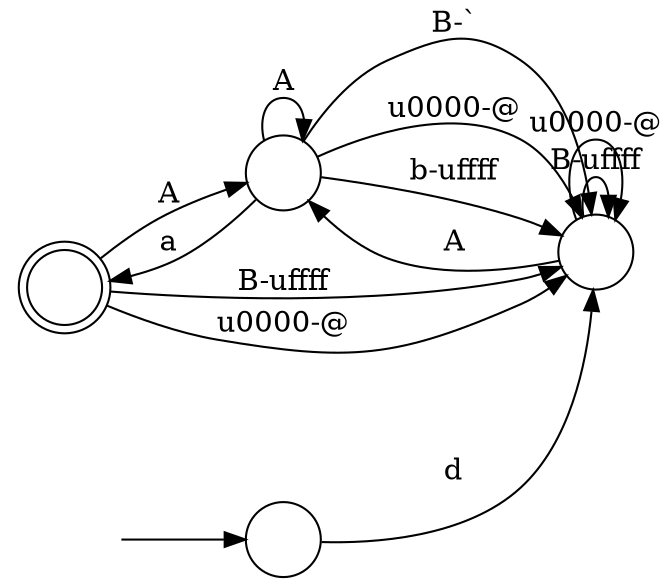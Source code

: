 digraph Automaton {
  rankdir = LR;
  0 [shape=doublecircle,label=""];
  0 -> 1 [label="A"]
  0 -> 3 [label="B-\uffff"]
  0 -> 3 [label="\u0000-@"]
  1 [shape=circle,label=""];
  1 -> 1 [label="A"]
  1 -> 0 [label="a"]
  1 -> 3 [label="B-`"]
  1 -> 3 [label="\u0000-@"]
  1 -> 3 [label="b-\uffff"]
  2 [shape=circle,label=""];
  initial [shape=plaintext,label=""];
  initial -> 2
  2 -> 3 [label="d"]
  3 [shape=circle,label=""];
  3 -> 1 [label="A"]
  3 -> 3 [label="B-\uffff"]
  3 -> 3 [label="\u0000-@"]
}

